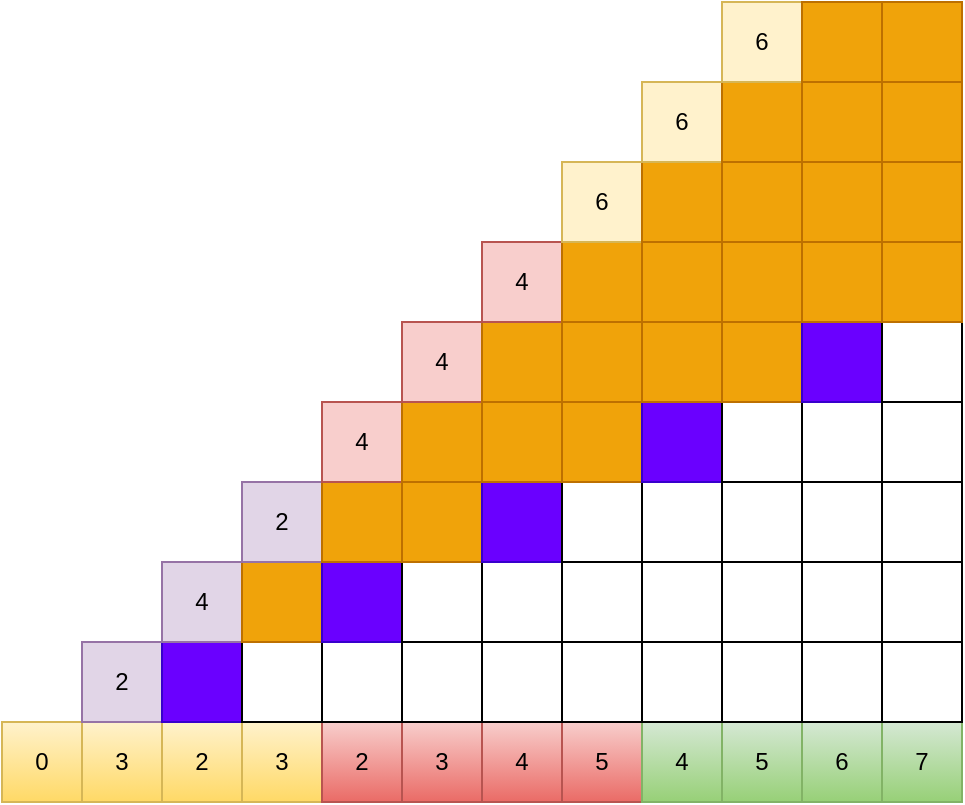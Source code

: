 <mxfile version="12.8.0" type="device"><diagram id="7iyhikf-_QUeterdmv6O" name="Page-1"><mxGraphModel dx="684" dy="478" grid="1" gridSize="10" guides="1" tooltips="1" connect="1" arrows="1" fold="1" page="1" pageScale="1" pageWidth="850" pageHeight="1100" math="0" shadow="0"><root><mxCell id="0"/><mxCell id="1" parent="0"/><mxCell id="3R5ZxjcxyX4Z2vemKSrP-1" value="0" style="rounded=0;whiteSpace=wrap;html=1;fillColor=#fff2cc;strokeColor=#d6b656;gradientColor=#ffd966;" vertex="1" parent="1"><mxGeometry x="120" y="360" width="40" height="40" as="geometry"/></mxCell><mxCell id="3R5ZxjcxyX4Z2vemKSrP-2" value="3" style="rounded=0;whiteSpace=wrap;html=1;fillColor=#fff2cc;strokeColor=#d6b656;gradientColor=#ffd966;" vertex="1" parent="1"><mxGeometry x="160" y="360" width="40" height="40" as="geometry"/></mxCell><mxCell id="3R5ZxjcxyX4Z2vemKSrP-3" value="2" style="rounded=0;whiteSpace=wrap;html=1;fillColor=#fff2cc;strokeColor=#d6b656;gradientColor=#ffd966;" vertex="1" parent="1"><mxGeometry x="200" y="360" width="40" height="40" as="geometry"/></mxCell><mxCell id="3R5ZxjcxyX4Z2vemKSrP-4" value="3" style="rounded=0;whiteSpace=wrap;html=1;fillColor=#fff2cc;strokeColor=#d6b656;gradientColor=#ffd966;" vertex="1" parent="1"><mxGeometry x="240" y="360" width="40" height="40" as="geometry"/></mxCell><mxCell id="3R5ZxjcxyX4Z2vemKSrP-5" value="2" style="rounded=0;whiteSpace=wrap;html=1;fillColor=#f8cecc;strokeColor=#b85450;gradientColor=#ea6b66;" vertex="1" parent="1"><mxGeometry x="280" y="360" width="40" height="40" as="geometry"/></mxCell><mxCell id="3R5ZxjcxyX4Z2vemKSrP-6" value="3" style="rounded=0;whiteSpace=wrap;html=1;fillColor=#f8cecc;strokeColor=#b85450;gradientColor=#ea6b66;" vertex="1" parent="1"><mxGeometry x="320" y="360" width="40" height="40" as="geometry"/></mxCell><mxCell id="3R5ZxjcxyX4Z2vemKSrP-7" value="4" style="rounded=0;whiteSpace=wrap;html=1;fillColor=#f8cecc;strokeColor=#b85450;gradientColor=#ea6b66;" vertex="1" parent="1"><mxGeometry x="360" y="360" width="40" height="40" as="geometry"/></mxCell><mxCell id="3R5ZxjcxyX4Z2vemKSrP-8" value="5" style="rounded=0;whiteSpace=wrap;html=1;fillColor=#f8cecc;strokeColor=#b85450;gradientColor=#ea6b66;" vertex="1" parent="1"><mxGeometry x="400" y="360" width="40" height="40" as="geometry"/></mxCell><mxCell id="3R5ZxjcxyX4Z2vemKSrP-9" value="4" style="rounded=0;whiteSpace=wrap;html=1;fillColor=#d5e8d4;strokeColor=#82b366;gradientColor=#97d077;" vertex="1" parent="1"><mxGeometry x="440" y="360" width="40" height="40" as="geometry"/></mxCell><mxCell id="3R5ZxjcxyX4Z2vemKSrP-10" value="5" style="rounded=0;whiteSpace=wrap;html=1;fillColor=#d5e8d4;strokeColor=#82b366;gradientColor=#97d077;" vertex="1" parent="1"><mxGeometry x="480" y="360" width="40" height="40" as="geometry"/></mxCell><mxCell id="3R5ZxjcxyX4Z2vemKSrP-11" value="6" style="rounded=0;whiteSpace=wrap;html=1;fillColor=#d5e8d4;strokeColor=#82b366;gradientColor=#97d077;" vertex="1" parent="1"><mxGeometry x="520" y="360" width="40" height="40" as="geometry"/></mxCell><mxCell id="3R5ZxjcxyX4Z2vemKSrP-12" value="7" style="rounded=0;whiteSpace=wrap;html=1;fillColor=#d5e8d4;strokeColor=#82b366;gradientColor=#97d077;" vertex="1" parent="1"><mxGeometry x="560" y="360" width="40" height="40" as="geometry"/></mxCell><mxCell id="3R5ZxjcxyX4Z2vemKSrP-16" value="2" style="rounded=0;whiteSpace=wrap;html=1;fillColor=#e1d5e7;strokeColor=#9673a6;" vertex="1" parent="1"><mxGeometry x="160" y="320" width="40" height="40" as="geometry"/></mxCell><mxCell id="3R5ZxjcxyX4Z2vemKSrP-17" value="" style="rounded=0;whiteSpace=wrap;html=1;fillColor=#6a00ff;strokeColor=#3700CC;fontColor=#ffffff;" vertex="1" parent="1"><mxGeometry x="200" y="320" width="40" height="40" as="geometry"/></mxCell><mxCell id="3R5ZxjcxyX4Z2vemKSrP-18" value="" style="rounded=0;whiteSpace=wrap;html=1;" vertex="1" parent="1"><mxGeometry x="240" y="320" width="40" height="40" as="geometry"/></mxCell><mxCell id="3R5ZxjcxyX4Z2vemKSrP-19" value="" style="rounded=0;whiteSpace=wrap;html=1;" vertex="1" parent="1"><mxGeometry x="280" y="320" width="40" height="40" as="geometry"/></mxCell><mxCell id="3R5ZxjcxyX4Z2vemKSrP-20" value="" style="rounded=0;whiteSpace=wrap;html=1;" vertex="1" parent="1"><mxGeometry x="320" y="320" width="40" height="40" as="geometry"/></mxCell><mxCell id="3R5ZxjcxyX4Z2vemKSrP-21" value="" style="rounded=0;whiteSpace=wrap;html=1;" vertex="1" parent="1"><mxGeometry x="360" y="320" width="40" height="40" as="geometry"/></mxCell><mxCell id="3R5ZxjcxyX4Z2vemKSrP-22" value="" style="rounded=0;whiteSpace=wrap;html=1;" vertex="1" parent="1"><mxGeometry x="400" y="320" width="40" height="40" as="geometry"/></mxCell><mxCell id="3R5ZxjcxyX4Z2vemKSrP-23" value="" style="rounded=0;whiteSpace=wrap;html=1;" vertex="1" parent="1"><mxGeometry x="440" y="320" width="40" height="40" as="geometry"/></mxCell><mxCell id="3R5ZxjcxyX4Z2vemKSrP-24" value="" style="rounded=0;whiteSpace=wrap;html=1;" vertex="1" parent="1"><mxGeometry x="480" y="320" width="40" height="40" as="geometry"/></mxCell><mxCell id="3R5ZxjcxyX4Z2vemKSrP-25" value="" style="rounded=0;whiteSpace=wrap;html=1;" vertex="1" parent="1"><mxGeometry x="520" y="320" width="40" height="40" as="geometry"/></mxCell><mxCell id="3R5ZxjcxyX4Z2vemKSrP-26" value="" style="rounded=0;whiteSpace=wrap;html=1;" vertex="1" parent="1"><mxGeometry x="560" y="320" width="40" height="40" as="geometry"/></mxCell><mxCell id="3R5ZxjcxyX4Z2vemKSrP-27" value="4" style="rounded=0;whiteSpace=wrap;html=1;fillColor=#e1d5e7;strokeColor=#9673a6;" vertex="1" parent="1"><mxGeometry x="200" y="280" width="40" height="40" as="geometry"/></mxCell><mxCell id="3R5ZxjcxyX4Z2vemKSrP-28" value="" style="rounded=0;whiteSpace=wrap;html=1;fillColor=#f0a30a;strokeColor=#BD7000;fontColor=#ffffff;" vertex="1" parent="1"><mxGeometry x="240" y="280" width="40" height="40" as="geometry"/></mxCell><mxCell id="3R5ZxjcxyX4Z2vemKSrP-29" value="" style="rounded=0;whiteSpace=wrap;html=1;fillColor=#6a00ff;strokeColor=#3700CC;fontColor=#ffffff;" vertex="1" parent="1"><mxGeometry x="280" y="280" width="40" height="40" as="geometry"/></mxCell><mxCell id="3R5ZxjcxyX4Z2vemKSrP-30" value="" style="rounded=0;whiteSpace=wrap;html=1;" vertex="1" parent="1"><mxGeometry x="320" y="280" width="40" height="40" as="geometry"/></mxCell><mxCell id="3R5ZxjcxyX4Z2vemKSrP-31" value="" style="rounded=0;whiteSpace=wrap;html=1;" vertex="1" parent="1"><mxGeometry x="360" y="280" width="40" height="40" as="geometry"/></mxCell><mxCell id="3R5ZxjcxyX4Z2vemKSrP-32" value="" style="rounded=0;whiteSpace=wrap;html=1;" vertex="1" parent="1"><mxGeometry x="400" y="280" width="40" height="40" as="geometry"/></mxCell><mxCell id="3R5ZxjcxyX4Z2vemKSrP-33" value="" style="rounded=0;whiteSpace=wrap;html=1;" vertex="1" parent="1"><mxGeometry x="440" y="280" width="40" height="40" as="geometry"/></mxCell><mxCell id="3R5ZxjcxyX4Z2vemKSrP-34" value="" style="rounded=0;whiteSpace=wrap;html=1;" vertex="1" parent="1"><mxGeometry x="480" y="280" width="40" height="40" as="geometry"/></mxCell><mxCell id="3R5ZxjcxyX4Z2vemKSrP-35" value="" style="rounded=0;whiteSpace=wrap;html=1;" vertex="1" parent="1"><mxGeometry x="520" y="280" width="40" height="40" as="geometry"/></mxCell><mxCell id="3R5ZxjcxyX4Z2vemKSrP-36" value="" style="rounded=0;whiteSpace=wrap;html=1;" vertex="1" parent="1"><mxGeometry x="560" y="280" width="40" height="40" as="geometry"/></mxCell><mxCell id="3R5ZxjcxyX4Z2vemKSrP-38" value="2" style="rounded=0;whiteSpace=wrap;html=1;fillColor=#e1d5e7;strokeColor=#9673a6;" vertex="1" parent="1"><mxGeometry x="240" y="240" width="40" height="40" as="geometry"/></mxCell><mxCell id="3R5ZxjcxyX4Z2vemKSrP-39" value="" style="rounded=0;whiteSpace=wrap;html=1;fillColor=#f0a30a;strokeColor=#BD7000;fontColor=#ffffff;" vertex="1" parent="1"><mxGeometry x="280" y="240" width="40" height="40" as="geometry"/></mxCell><mxCell id="3R5ZxjcxyX4Z2vemKSrP-40" value="" style="rounded=0;whiteSpace=wrap;html=1;fillColor=#f0a30a;strokeColor=#BD7000;fontColor=#ffffff;" vertex="1" parent="1"><mxGeometry x="320" y="240" width="40" height="40" as="geometry"/></mxCell><mxCell id="3R5ZxjcxyX4Z2vemKSrP-41" value="" style="rounded=0;whiteSpace=wrap;html=1;fillColor=#6a00ff;strokeColor=#3700CC;fontColor=#ffffff;" vertex="1" parent="1"><mxGeometry x="360" y="240" width="40" height="40" as="geometry"/></mxCell><mxCell id="3R5ZxjcxyX4Z2vemKSrP-42" value="" style="rounded=0;whiteSpace=wrap;html=1;" vertex="1" parent="1"><mxGeometry x="400" y="240" width="40" height="40" as="geometry"/></mxCell><mxCell id="3R5ZxjcxyX4Z2vemKSrP-43" value="" style="rounded=0;whiteSpace=wrap;html=1;" vertex="1" parent="1"><mxGeometry x="440" y="240" width="40" height="40" as="geometry"/></mxCell><mxCell id="3R5ZxjcxyX4Z2vemKSrP-44" value="" style="rounded=0;whiteSpace=wrap;html=1;" vertex="1" parent="1"><mxGeometry x="480" y="240" width="40" height="40" as="geometry"/></mxCell><mxCell id="3R5ZxjcxyX4Z2vemKSrP-45" value="" style="rounded=0;whiteSpace=wrap;html=1;" vertex="1" parent="1"><mxGeometry x="520" y="240" width="40" height="40" as="geometry"/></mxCell><mxCell id="3R5ZxjcxyX4Z2vemKSrP-46" value="" style="rounded=0;whiteSpace=wrap;html=1;" vertex="1" parent="1"><mxGeometry x="560" y="240" width="40" height="40" as="geometry"/></mxCell><mxCell id="3R5ZxjcxyX4Z2vemKSrP-49" value="4" style="rounded=0;whiteSpace=wrap;html=1;fillColor=#f8cecc;strokeColor=#b85450;" vertex="1" parent="1"><mxGeometry x="280" y="200" width="40" height="40" as="geometry"/></mxCell><mxCell id="3R5ZxjcxyX4Z2vemKSrP-50" value="" style="rounded=0;whiteSpace=wrap;html=1;fillColor=#f0a30a;strokeColor=#BD7000;fontColor=#ffffff;" vertex="1" parent="1"><mxGeometry x="320" y="200" width="40" height="40" as="geometry"/></mxCell><mxCell id="3R5ZxjcxyX4Z2vemKSrP-51" value="" style="rounded=0;whiteSpace=wrap;html=1;fillColor=#f0a30a;strokeColor=#BD7000;fontColor=#ffffff;" vertex="1" parent="1"><mxGeometry x="360" y="200" width="40" height="40" as="geometry"/></mxCell><mxCell id="3R5ZxjcxyX4Z2vemKSrP-52" value="" style="rounded=0;whiteSpace=wrap;html=1;fillColor=#f0a30a;strokeColor=#BD7000;fontColor=#ffffff;" vertex="1" parent="1"><mxGeometry x="400" y="200" width="40" height="40" as="geometry"/></mxCell><mxCell id="3R5ZxjcxyX4Z2vemKSrP-53" value="" style="rounded=0;whiteSpace=wrap;html=1;fillColor=#6a00ff;strokeColor=#3700CC;fontColor=#ffffff;" vertex="1" parent="1"><mxGeometry x="440" y="200" width="40" height="40" as="geometry"/></mxCell><mxCell id="3R5ZxjcxyX4Z2vemKSrP-54" value="" style="rounded=0;whiteSpace=wrap;html=1;" vertex="1" parent="1"><mxGeometry x="480" y="200" width="40" height="40" as="geometry"/></mxCell><mxCell id="3R5ZxjcxyX4Z2vemKSrP-55" value="" style="rounded=0;whiteSpace=wrap;html=1;" vertex="1" parent="1"><mxGeometry x="520" y="200" width="40" height="40" as="geometry"/></mxCell><mxCell id="3R5ZxjcxyX4Z2vemKSrP-56" value="" style="rounded=0;whiteSpace=wrap;html=1;" vertex="1" parent="1"><mxGeometry x="560" y="200" width="40" height="40" as="geometry"/></mxCell><mxCell id="3R5ZxjcxyX4Z2vemKSrP-70" value="4" style="rounded=0;whiteSpace=wrap;html=1;fillColor=#f8cecc;strokeColor=#b85450;" vertex="1" parent="1"><mxGeometry x="320" y="160" width="40" height="40" as="geometry"/></mxCell><mxCell id="3R5ZxjcxyX4Z2vemKSrP-71" value="" style="rounded=0;whiteSpace=wrap;html=1;fillColor=#f0a30a;strokeColor=#BD7000;fontColor=#ffffff;" vertex="1" parent="1"><mxGeometry x="360" y="160" width="40" height="40" as="geometry"/></mxCell><mxCell id="3R5ZxjcxyX4Z2vemKSrP-72" value="" style="rounded=0;whiteSpace=wrap;html=1;fillColor=#f0a30a;strokeColor=#BD7000;fontColor=#ffffff;" vertex="1" parent="1"><mxGeometry x="400" y="160" width="40" height="40" as="geometry"/></mxCell><mxCell id="3R5ZxjcxyX4Z2vemKSrP-73" value="" style="rounded=0;whiteSpace=wrap;html=1;fillColor=#f0a30a;strokeColor=#BD7000;fontColor=#ffffff;" vertex="1" parent="1"><mxGeometry x="440" y="160" width="40" height="40" as="geometry"/></mxCell><mxCell id="3R5ZxjcxyX4Z2vemKSrP-74" value="" style="rounded=0;whiteSpace=wrap;html=1;fillColor=#f0a30a;strokeColor=#BD7000;fontColor=#ffffff;" vertex="1" parent="1"><mxGeometry x="480" y="160" width="40" height="40" as="geometry"/></mxCell><mxCell id="3R5ZxjcxyX4Z2vemKSrP-75" value="" style="rounded=0;whiteSpace=wrap;html=1;fillColor=#6a00ff;strokeColor=#3700CC;fontColor=#ffffff;" vertex="1" parent="1"><mxGeometry x="520" y="160" width="40" height="40" as="geometry"/></mxCell><mxCell id="3R5ZxjcxyX4Z2vemKSrP-76" value="" style="rounded=0;whiteSpace=wrap;html=1;" vertex="1" parent="1"><mxGeometry x="560" y="160" width="40" height="40" as="geometry"/></mxCell><mxCell id="3R5ZxjcxyX4Z2vemKSrP-81" value="4" style="rounded=0;whiteSpace=wrap;html=1;fillColor=#f8cecc;strokeColor=#b85450;" vertex="1" parent="1"><mxGeometry x="360" y="120" width="40" height="40" as="geometry"/></mxCell><mxCell id="3R5ZxjcxyX4Z2vemKSrP-82" value="" style="rounded=0;whiteSpace=wrap;html=1;fillColor=#f0a30a;strokeColor=#BD7000;fontColor=#ffffff;" vertex="1" parent="1"><mxGeometry x="400" y="120" width="40" height="40" as="geometry"/></mxCell><mxCell id="3R5ZxjcxyX4Z2vemKSrP-83" value="" style="rounded=0;whiteSpace=wrap;html=1;fillColor=#f0a30a;strokeColor=#BD7000;fontColor=#ffffff;" vertex="1" parent="1"><mxGeometry x="440" y="120" width="40" height="40" as="geometry"/></mxCell><mxCell id="3R5ZxjcxyX4Z2vemKSrP-84" value="" style="rounded=0;whiteSpace=wrap;html=1;fillColor=#f0a30a;strokeColor=#BD7000;fontColor=#ffffff;" vertex="1" parent="1"><mxGeometry x="480" y="120" width="40" height="40" as="geometry"/></mxCell><mxCell id="3R5ZxjcxyX4Z2vemKSrP-85" value="" style="rounded=0;whiteSpace=wrap;html=1;fillColor=#f0a30a;strokeColor=#BD7000;fontColor=#ffffff;" vertex="1" parent="1"><mxGeometry x="520" y="120" width="40" height="40" as="geometry"/></mxCell><mxCell id="3R5ZxjcxyX4Z2vemKSrP-86" value="" style="rounded=0;whiteSpace=wrap;html=1;fillColor=#f0a30a;strokeColor=#BD7000;fontColor=#ffffff;" vertex="1" parent="1"><mxGeometry x="560" y="120" width="40" height="40" as="geometry"/></mxCell><mxCell id="3R5ZxjcxyX4Z2vemKSrP-92" value="6" style="rounded=0;whiteSpace=wrap;html=1;fillColor=#fff2cc;strokeColor=#d6b656;" vertex="1" parent="1"><mxGeometry x="400" y="80" width="40" height="40" as="geometry"/></mxCell><mxCell id="3R5ZxjcxyX4Z2vemKSrP-93" value="" style="rounded=0;whiteSpace=wrap;html=1;fillColor=#f0a30a;strokeColor=#BD7000;fontColor=#ffffff;" vertex="1" parent="1"><mxGeometry x="440" y="80" width="40" height="40" as="geometry"/></mxCell><mxCell id="3R5ZxjcxyX4Z2vemKSrP-94" value="" style="rounded=0;whiteSpace=wrap;html=1;fillColor=#f0a30a;strokeColor=#BD7000;fontColor=#ffffff;" vertex="1" parent="1"><mxGeometry x="480" y="80" width="40" height="40" as="geometry"/></mxCell><mxCell id="3R5ZxjcxyX4Z2vemKSrP-95" value="" style="rounded=0;whiteSpace=wrap;html=1;fillColor=#f0a30a;strokeColor=#BD7000;fontColor=#ffffff;" vertex="1" parent="1"><mxGeometry x="520" y="80" width="40" height="40" as="geometry"/></mxCell><mxCell id="3R5ZxjcxyX4Z2vemKSrP-96" value="" style="rounded=0;whiteSpace=wrap;html=1;fillColor=#f0a30a;strokeColor=#BD7000;fontColor=#ffffff;" vertex="1" parent="1"><mxGeometry x="560" y="80" width="40" height="40" as="geometry"/></mxCell><mxCell id="3R5ZxjcxyX4Z2vemKSrP-97" value="6" style="rounded=0;whiteSpace=wrap;html=1;fillColor=#fff2cc;strokeColor=#d6b656;" vertex="1" parent="1"><mxGeometry x="440" y="40" width="40" height="40" as="geometry"/></mxCell><mxCell id="3R5ZxjcxyX4Z2vemKSrP-98" value="" style="rounded=0;whiteSpace=wrap;html=1;fillColor=#f0a30a;strokeColor=#BD7000;fontColor=#ffffff;" vertex="1" parent="1"><mxGeometry x="480" y="40" width="40" height="40" as="geometry"/></mxCell><mxCell id="3R5ZxjcxyX4Z2vemKSrP-99" value="" style="rounded=0;whiteSpace=wrap;html=1;fillColor=#f0a30a;strokeColor=#BD7000;fontColor=#ffffff;" vertex="1" parent="1"><mxGeometry x="520" y="40" width="40" height="40" as="geometry"/></mxCell><mxCell id="3R5ZxjcxyX4Z2vemKSrP-100" value="" style="rounded=0;whiteSpace=wrap;html=1;fillColor=#f0a30a;strokeColor=#BD7000;fontColor=#ffffff;" vertex="1" parent="1"><mxGeometry x="560" y="40" width="40" height="40" as="geometry"/></mxCell><mxCell id="3R5ZxjcxyX4Z2vemKSrP-101" value="6" style="rounded=0;whiteSpace=wrap;html=1;fillColor=#fff2cc;strokeColor=#d6b656;" vertex="1" parent="1"><mxGeometry x="480" width="40" height="40" as="geometry"/></mxCell><mxCell id="3R5ZxjcxyX4Z2vemKSrP-102" value="" style="rounded=0;whiteSpace=wrap;html=1;fillColor=#f0a30a;strokeColor=#BD7000;fontColor=#ffffff;" vertex="1" parent="1"><mxGeometry x="520" width="40" height="40" as="geometry"/></mxCell><mxCell id="3R5ZxjcxyX4Z2vemKSrP-103" value="" style="rounded=0;whiteSpace=wrap;html=1;fillColor=#f0a30a;strokeColor=#BD7000;fontColor=#ffffff;" vertex="1" parent="1"><mxGeometry x="560" width="40" height="40" as="geometry"/></mxCell></root></mxGraphModel></diagram></mxfile>